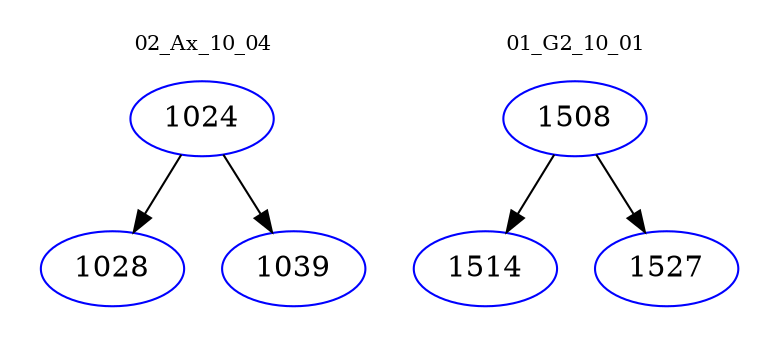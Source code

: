 digraph{
subgraph cluster_0 {
color = white
label = "02_Ax_10_04";
fontsize=10;
T0_1024 [label="1024", color="blue"]
T0_1024 -> T0_1028 [color="black"]
T0_1028 [label="1028", color="blue"]
T0_1024 -> T0_1039 [color="black"]
T0_1039 [label="1039", color="blue"]
}
subgraph cluster_1 {
color = white
label = "01_G2_10_01";
fontsize=10;
T1_1508 [label="1508", color="blue"]
T1_1508 -> T1_1514 [color="black"]
T1_1514 [label="1514", color="blue"]
T1_1508 -> T1_1527 [color="black"]
T1_1527 [label="1527", color="blue"]
}
}
